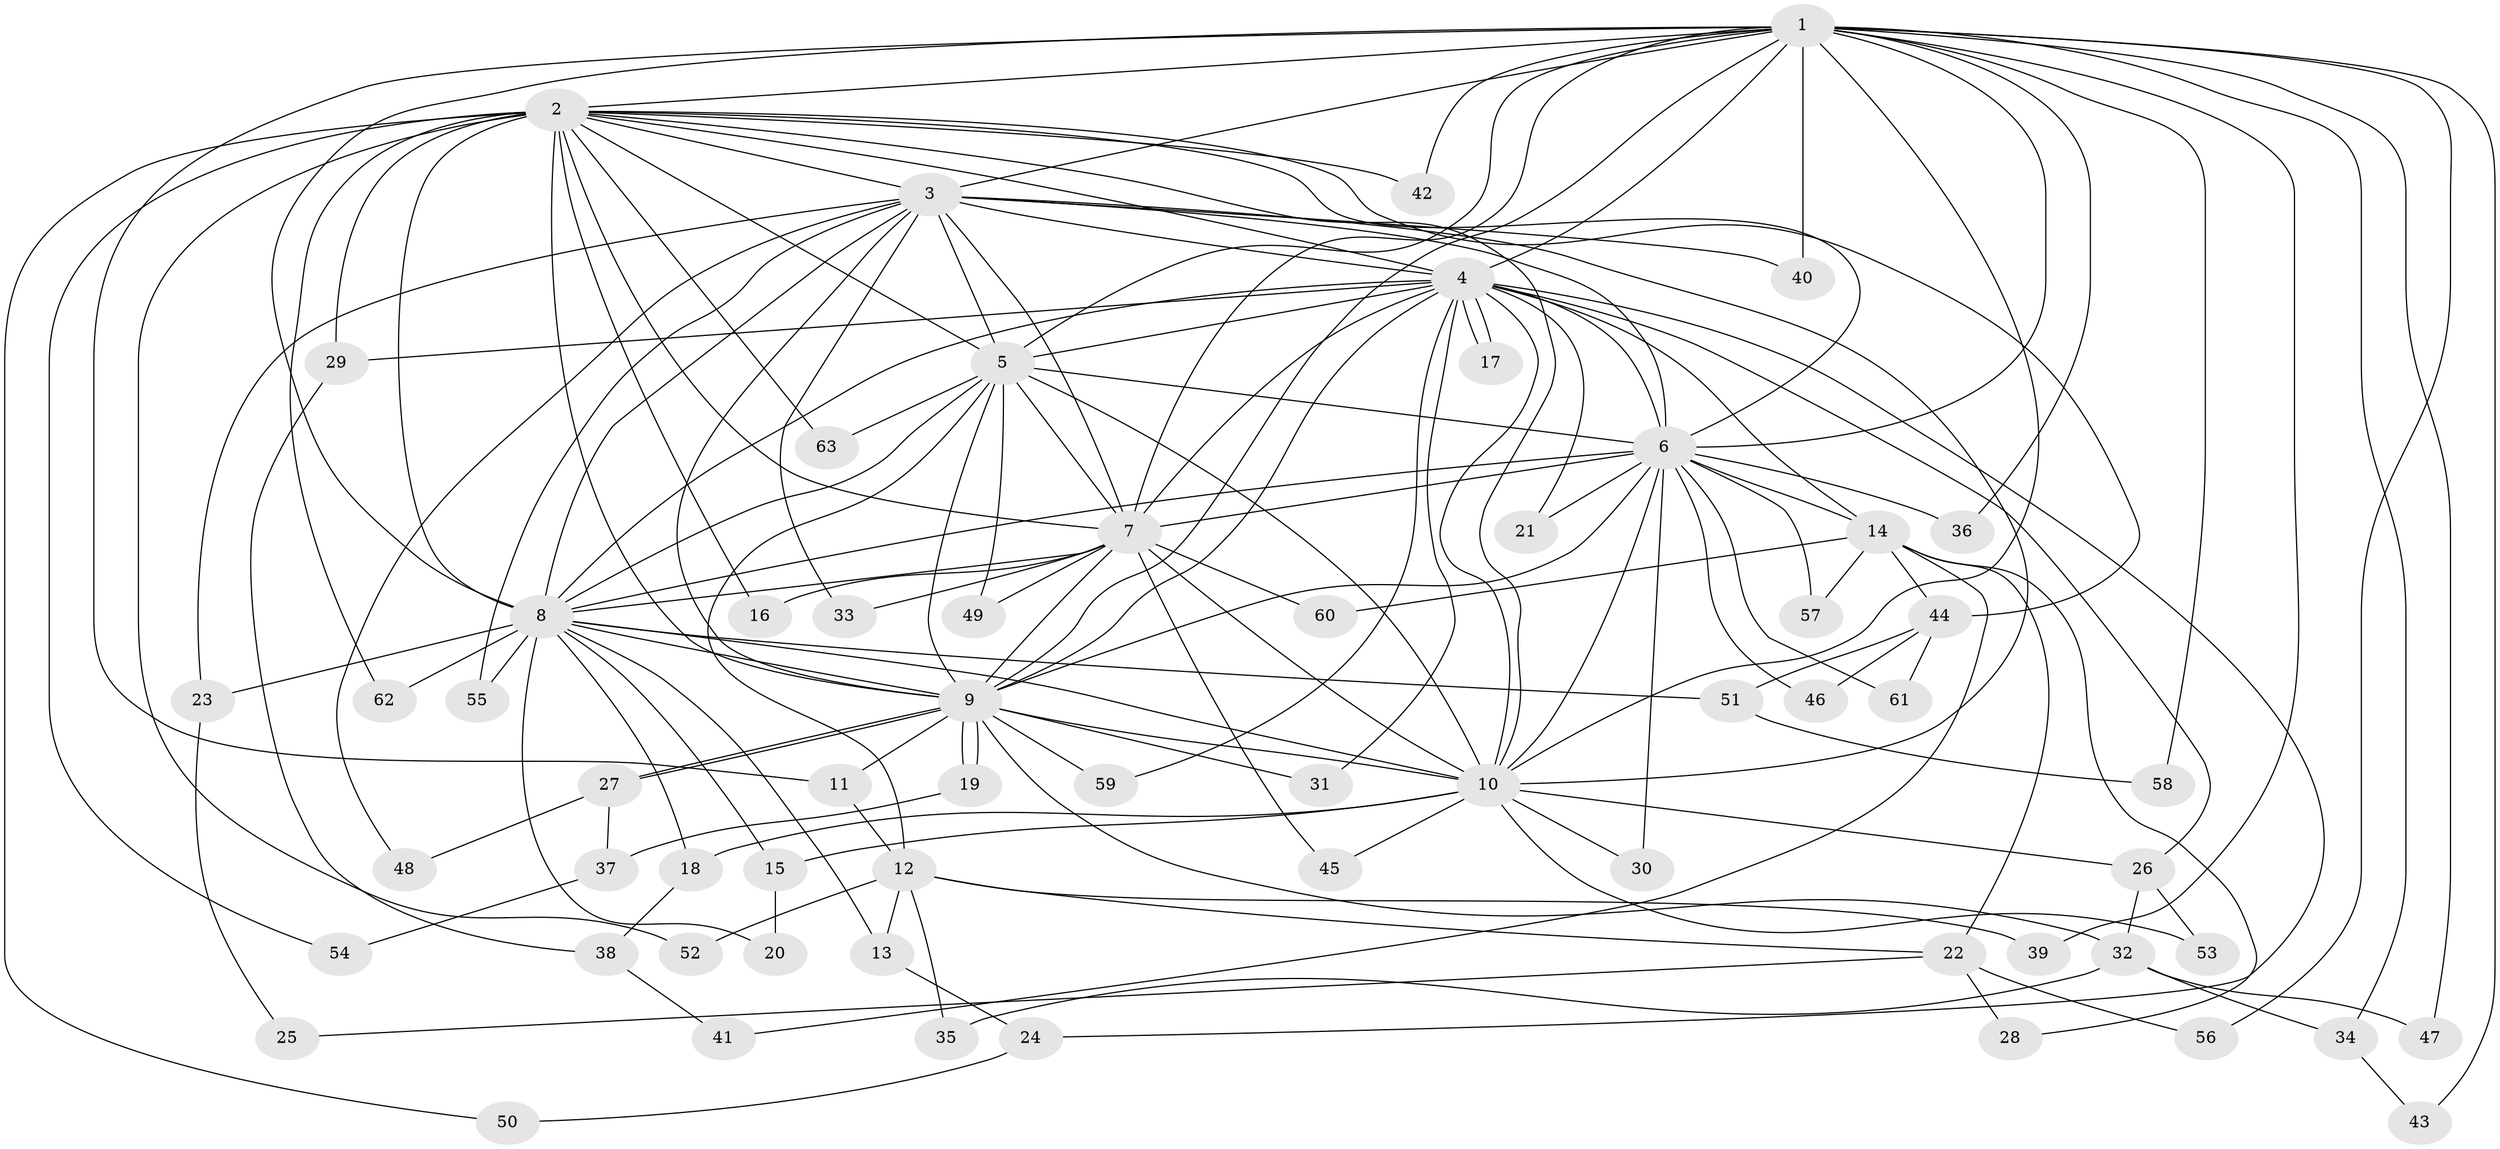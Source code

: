 // coarse degree distribution, {10: 0.09375, 2: 0.25, 3: 0.3125, 14: 0.03125, 5: 0.0625, 6: 0.03125, 11: 0.03125, 1: 0.03125, 15: 0.03125, 7: 0.03125, 4: 0.03125, 12: 0.0625}
// Generated by graph-tools (version 1.1) at 2025/36/03/04/25 23:36:15]
// undirected, 63 vertices, 151 edges
graph export_dot {
  node [color=gray90,style=filled];
  1;
  2;
  3;
  4;
  5;
  6;
  7;
  8;
  9;
  10;
  11;
  12;
  13;
  14;
  15;
  16;
  17;
  18;
  19;
  20;
  21;
  22;
  23;
  24;
  25;
  26;
  27;
  28;
  29;
  30;
  31;
  32;
  33;
  34;
  35;
  36;
  37;
  38;
  39;
  40;
  41;
  42;
  43;
  44;
  45;
  46;
  47;
  48;
  49;
  50;
  51;
  52;
  53;
  54;
  55;
  56;
  57;
  58;
  59;
  60;
  61;
  62;
  63;
  1 -- 2;
  1 -- 3;
  1 -- 4;
  1 -- 5;
  1 -- 6;
  1 -- 7;
  1 -- 8;
  1 -- 9;
  1 -- 10;
  1 -- 11;
  1 -- 34;
  1 -- 36;
  1 -- 39;
  1 -- 40;
  1 -- 42;
  1 -- 43;
  1 -- 47;
  1 -- 56;
  1 -- 58;
  2 -- 3;
  2 -- 4;
  2 -- 5;
  2 -- 6;
  2 -- 7;
  2 -- 8;
  2 -- 9;
  2 -- 10;
  2 -- 16;
  2 -- 29;
  2 -- 42;
  2 -- 44;
  2 -- 50;
  2 -- 52;
  2 -- 54;
  2 -- 62;
  2 -- 63;
  3 -- 4;
  3 -- 5;
  3 -- 6;
  3 -- 7;
  3 -- 8;
  3 -- 9;
  3 -- 10;
  3 -- 23;
  3 -- 33;
  3 -- 40;
  3 -- 48;
  3 -- 55;
  4 -- 5;
  4 -- 6;
  4 -- 7;
  4 -- 8;
  4 -- 9;
  4 -- 10;
  4 -- 14;
  4 -- 17;
  4 -- 17;
  4 -- 21;
  4 -- 24;
  4 -- 26;
  4 -- 29;
  4 -- 31;
  4 -- 59;
  5 -- 6;
  5 -- 7;
  5 -- 8;
  5 -- 9;
  5 -- 10;
  5 -- 12;
  5 -- 49;
  5 -- 63;
  6 -- 7;
  6 -- 8;
  6 -- 9;
  6 -- 10;
  6 -- 14;
  6 -- 21;
  6 -- 30;
  6 -- 36;
  6 -- 46;
  6 -- 57;
  6 -- 61;
  7 -- 8;
  7 -- 9;
  7 -- 10;
  7 -- 16;
  7 -- 33;
  7 -- 45;
  7 -- 49;
  7 -- 60;
  8 -- 9;
  8 -- 10;
  8 -- 13;
  8 -- 15;
  8 -- 18;
  8 -- 20;
  8 -- 23;
  8 -- 51;
  8 -- 55;
  8 -- 62;
  9 -- 10;
  9 -- 11;
  9 -- 19;
  9 -- 19;
  9 -- 27;
  9 -- 27;
  9 -- 31;
  9 -- 32;
  9 -- 59;
  10 -- 15;
  10 -- 18;
  10 -- 26;
  10 -- 30;
  10 -- 45;
  10 -- 53;
  11 -- 12;
  12 -- 13;
  12 -- 22;
  12 -- 35;
  12 -- 39;
  12 -- 52;
  13 -- 24;
  14 -- 22;
  14 -- 28;
  14 -- 41;
  14 -- 44;
  14 -- 57;
  14 -- 60;
  15 -- 20;
  18 -- 38;
  19 -- 37;
  22 -- 25;
  22 -- 28;
  22 -- 56;
  23 -- 25;
  24 -- 50;
  26 -- 32;
  26 -- 53;
  27 -- 37;
  27 -- 48;
  29 -- 38;
  32 -- 34;
  32 -- 35;
  32 -- 47;
  34 -- 43;
  37 -- 54;
  38 -- 41;
  44 -- 46;
  44 -- 51;
  44 -- 61;
  51 -- 58;
}
